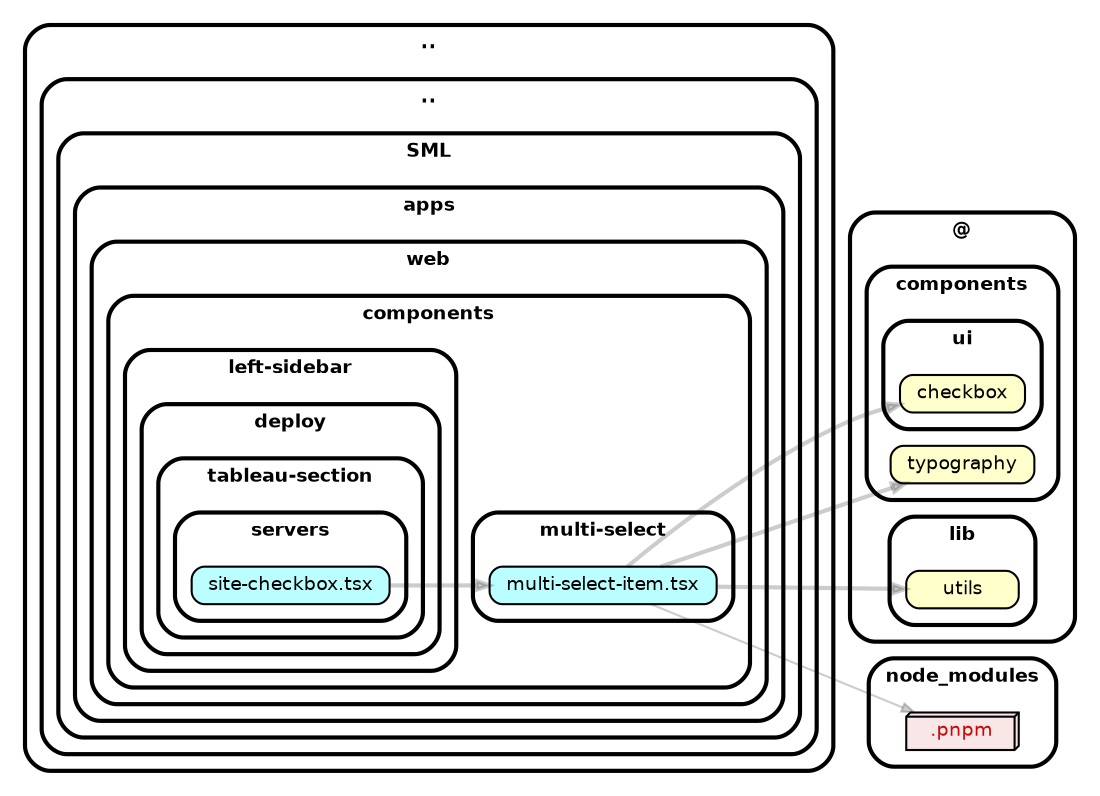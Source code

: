 strict digraph "dependency-cruiser output"{
    rankdir="LR" splines="true" overlap="false" nodesep="0.16" ranksep="0.18" fontname="Helvetica-bold" fontsize="9" style="rounded,bold,filled" fillcolor="#ffffff" compound="true"
    node [shape="box" style="rounded, filled" height="0.2" color="black" fillcolor="#ffffcc" fontcolor="black" fontname="Helvetica" fontsize="9"]
    edge [arrowhead="normal" arrowsize="0.6" penwidth="2.0" color="#00000033" fontname="Helvetica" fontsize="9"]

    subgraph "cluster_.." {label=".." subgraph "cluster_../.." {label=".." subgraph "cluster_../../SML" {label="SML" subgraph "cluster_../../SML/apps" {label="apps" subgraph "cluster_../../SML/apps/web" {label="web" subgraph "cluster_../../SML/apps/web/components" {label="components" subgraph "cluster_../../SML/apps/web/components/left-sidebar" {label="left-sidebar" subgraph "cluster_../../SML/apps/web/components/left-sidebar/deploy" {label="deploy" subgraph "cluster_../../SML/apps/web/components/left-sidebar/deploy/tableau-section" {label="tableau-section" subgraph "cluster_../../SML/apps/web/components/left-sidebar/deploy/tableau-section/servers" {label="servers" "../../SML/apps/web/components/left-sidebar/deploy/tableau-section/servers/site-checkbox.tsx" [label=<site-checkbox.tsx> tooltip="site-checkbox.tsx" URL="../../SML/apps/web/components/left-sidebar/deploy/tableau-section/servers/site-checkbox.tsx" fillcolor="#bbfeff"] } } } } } } } } } }
    "../../SML/apps/web/components/left-sidebar/deploy/tableau-section/servers/site-checkbox.tsx" -> "../../SML/apps/web/components/multi-select/multi-select-item.tsx"
    subgraph "cluster_.." {label=".." subgraph "cluster_../.." {label=".." subgraph "cluster_../../SML" {label="SML" subgraph "cluster_../../SML/apps" {label="apps" subgraph "cluster_../../SML/apps/web" {label="web" subgraph "cluster_../../SML/apps/web/components" {label="components" subgraph "cluster_../../SML/apps/web/components/multi-select" {label="multi-select" "../../SML/apps/web/components/multi-select/multi-select-item.tsx" [label=<multi-select-item.tsx> tooltip="multi-select-item.tsx" URL="../../SML/apps/web/components/multi-select/multi-select-item.tsx" fillcolor="#bbfeff"] } } } } } } }
    "../../SML/apps/web/components/multi-select/multi-select-item.tsx" -> "@/components/typography"
    "../../SML/apps/web/components/multi-select/multi-select-item.tsx" -> "@/components/ui/checkbox"
    "../../SML/apps/web/components/multi-select/multi-select-item.tsx" -> "@/lib/utils"
    "../../SML/apps/web/components/multi-select/multi-select-item.tsx" -> "node_modules/.pnpm" [penwidth="1.0"]
    subgraph "cluster_@" {label="@" subgraph "cluster_@/components" {label="components" "@/components/typography" [label=<typography> tooltip="typography" ] } }
    subgraph "cluster_@" {label="@" subgraph "cluster_@/components" {label="components" subgraph "cluster_@/components/ui" {label="ui" "@/components/ui/checkbox" [label=<checkbox> tooltip="checkbox" ] } } }
    subgraph "cluster_@" {label="@" subgraph "cluster_@/lib" {label="lib" "@/lib/utils" [label=<utils> tooltip="utils" ] } }
    subgraph "cluster_node_modules" {label="node_modules" "node_modules/.pnpm" [label=<.pnpm> tooltip=".pnpm" URL="https://www.npmjs.com/package/.pnpm" shape="box3d" fillcolor="#c40b0a1a" fontcolor="#c40b0a"] }
}
